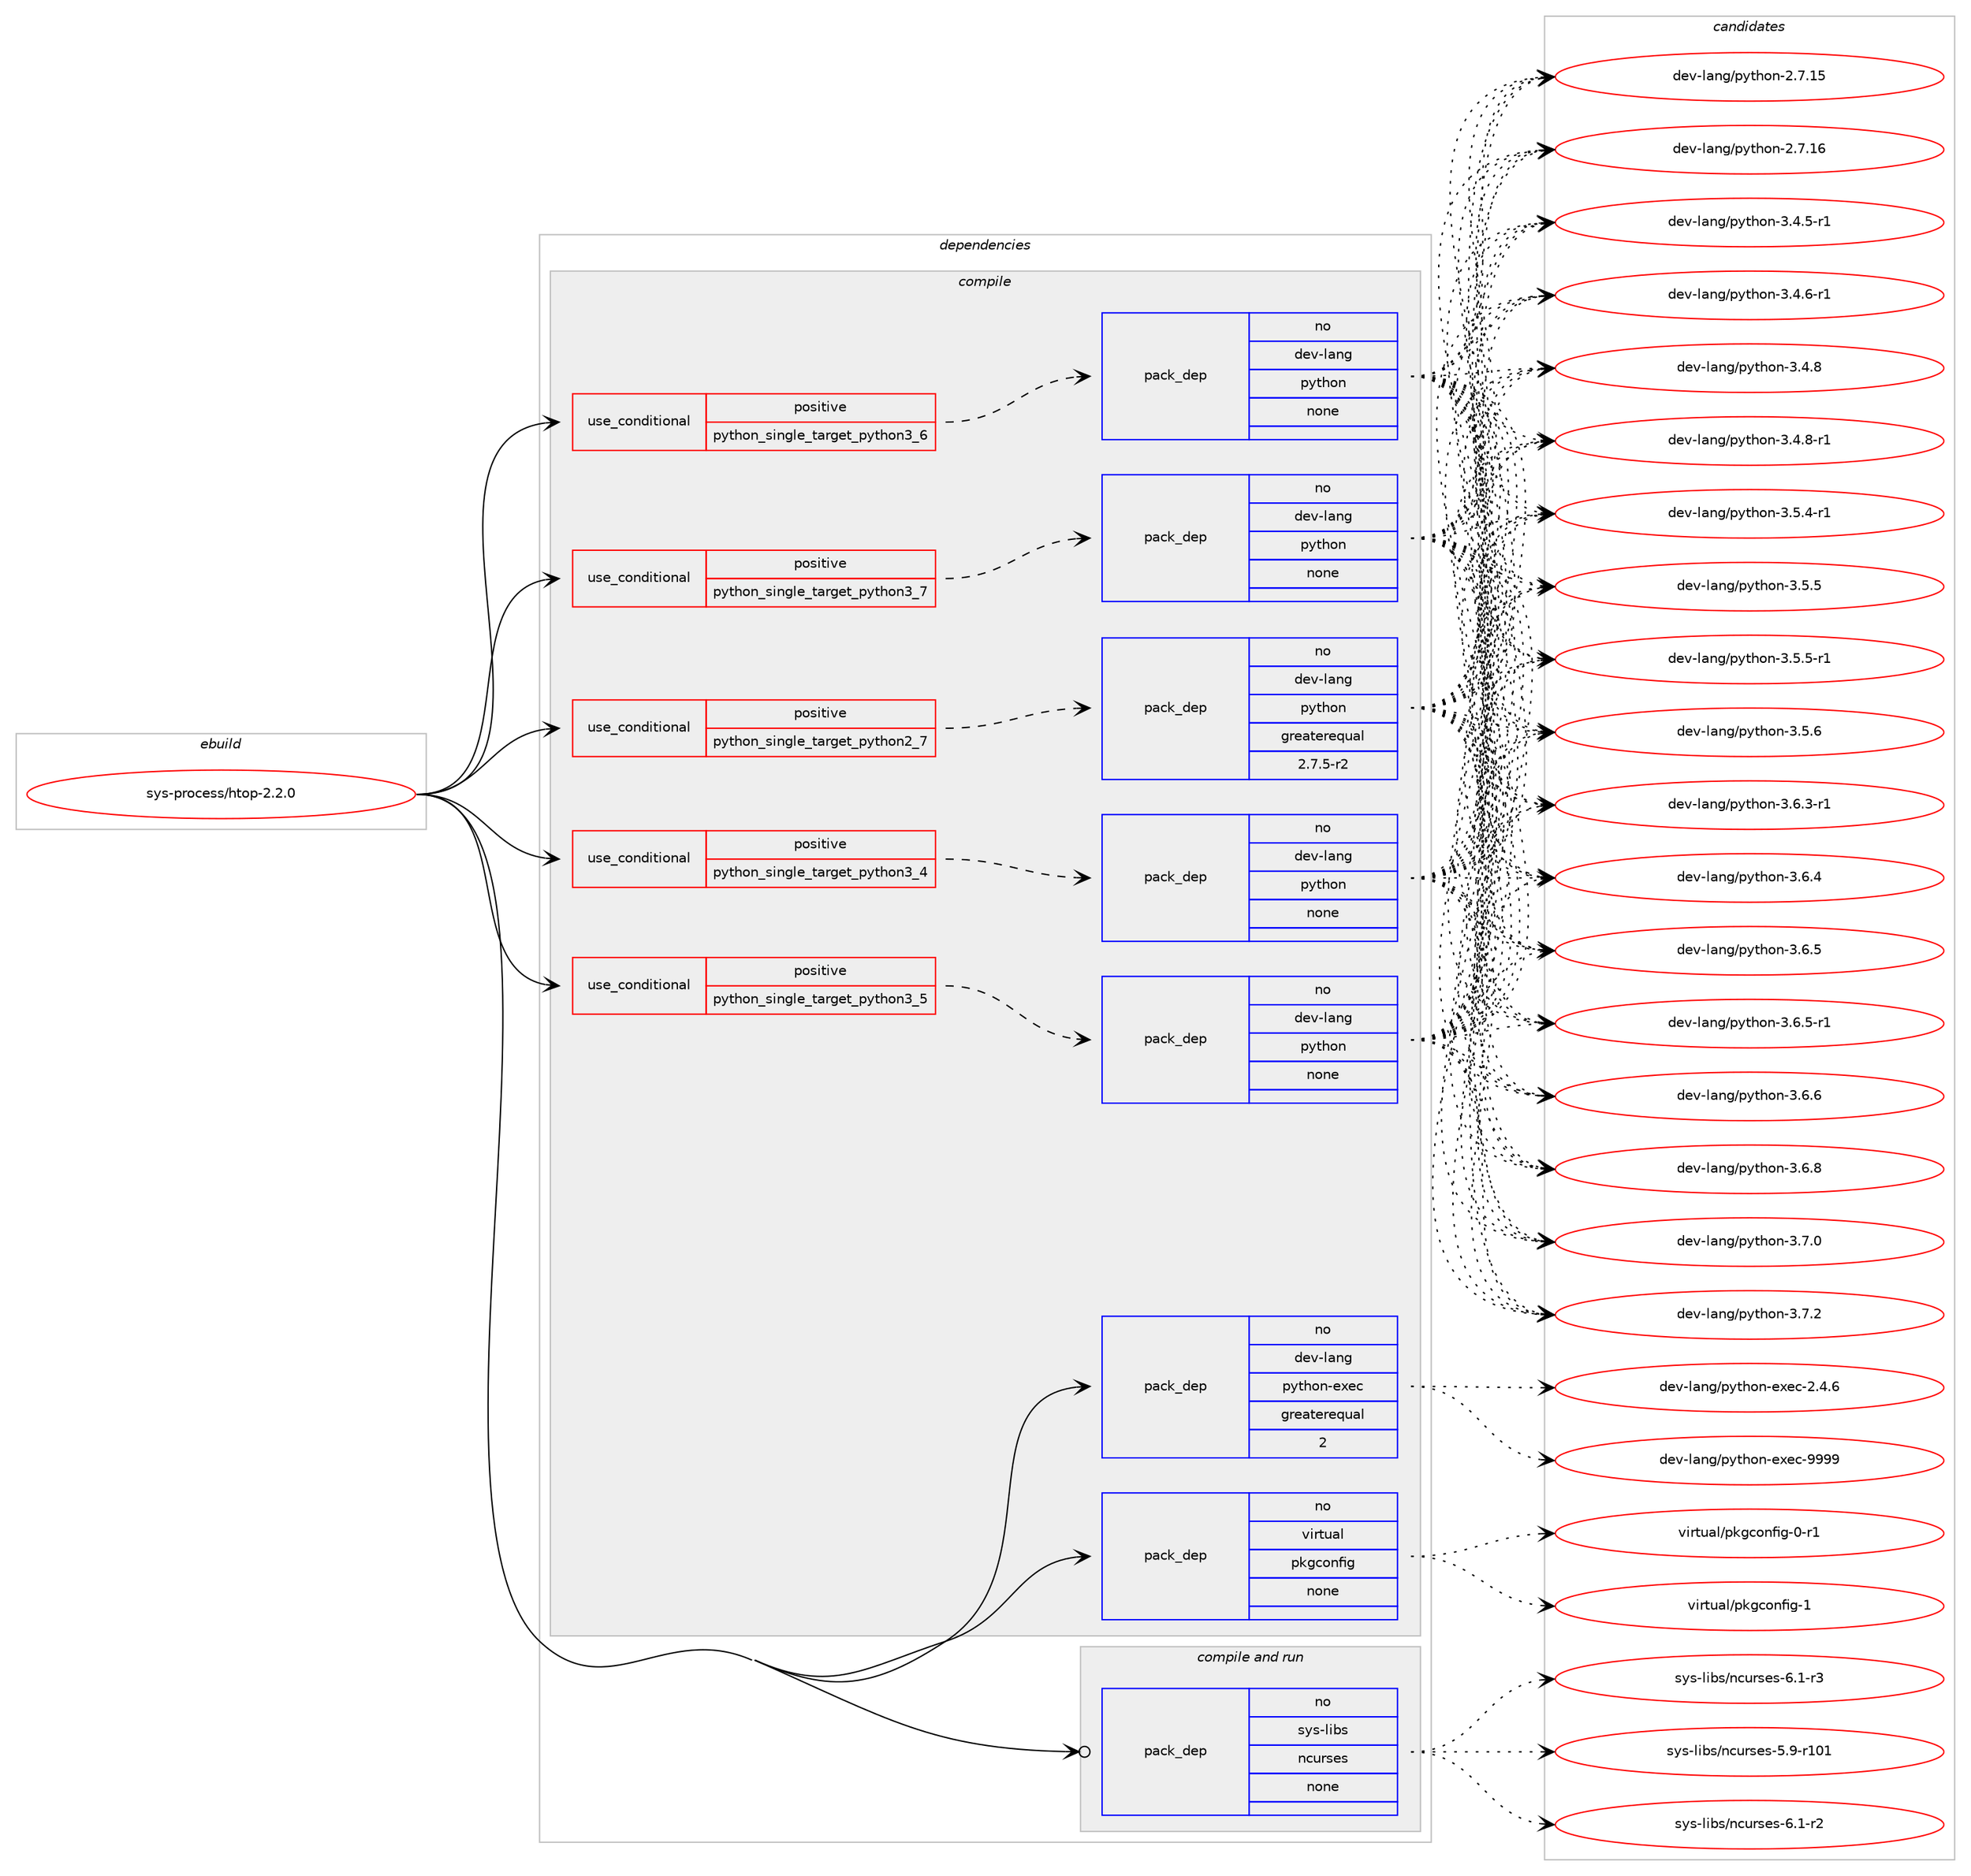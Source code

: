 digraph prolog {

# *************
# Graph options
# *************

newrank=true;
concentrate=true;
compound=true;
graph [rankdir=LR,fontname=Helvetica,fontsize=10,ranksep=1.5];#, ranksep=2.5, nodesep=0.2];
edge  [arrowhead=vee];
node  [fontname=Helvetica,fontsize=10];

# **********
# The ebuild
# **********

subgraph cluster_leftcol {
color=gray;
rank=same;
label=<<i>ebuild</i>>;
id [label="sys-process/htop-2.2.0", color=red, width=4, href="../sys-process/htop-2.2.0.svg"];
}

# ****************
# The dependencies
# ****************

subgraph cluster_midcol {
color=gray;
label=<<i>dependencies</i>>;
subgraph cluster_compile {
fillcolor="#eeeeee";
style=filled;
label=<<i>compile</i>>;
subgraph cond290 {
dependency3127 [label=<<TABLE BORDER="0" CELLBORDER="1" CELLSPACING="0" CELLPADDING="4"><TR><TD ROWSPAN="3" CELLPADDING="10">use_conditional</TD></TR><TR><TD>positive</TD></TR><TR><TD>python_single_target_python2_7</TD></TR></TABLE>>, shape=none, color=red];
subgraph pack2779 {
dependency3128 [label=<<TABLE BORDER="0" CELLBORDER="1" CELLSPACING="0" CELLPADDING="4" WIDTH="220"><TR><TD ROWSPAN="6" CELLPADDING="30">pack_dep</TD></TR><TR><TD WIDTH="110">no</TD></TR><TR><TD>dev-lang</TD></TR><TR><TD>python</TD></TR><TR><TD>greaterequal</TD></TR><TR><TD>2.7.5-r2</TD></TR></TABLE>>, shape=none, color=blue];
}
dependency3127:e -> dependency3128:w [weight=20,style="dashed",arrowhead="vee"];
}
id:e -> dependency3127:w [weight=20,style="solid",arrowhead="vee"];
subgraph cond291 {
dependency3129 [label=<<TABLE BORDER="0" CELLBORDER="1" CELLSPACING="0" CELLPADDING="4"><TR><TD ROWSPAN="3" CELLPADDING="10">use_conditional</TD></TR><TR><TD>positive</TD></TR><TR><TD>python_single_target_python3_4</TD></TR></TABLE>>, shape=none, color=red];
subgraph pack2780 {
dependency3130 [label=<<TABLE BORDER="0" CELLBORDER="1" CELLSPACING="0" CELLPADDING="4" WIDTH="220"><TR><TD ROWSPAN="6" CELLPADDING="30">pack_dep</TD></TR><TR><TD WIDTH="110">no</TD></TR><TR><TD>dev-lang</TD></TR><TR><TD>python</TD></TR><TR><TD>none</TD></TR><TR><TD></TD></TR></TABLE>>, shape=none, color=blue];
}
dependency3129:e -> dependency3130:w [weight=20,style="dashed",arrowhead="vee"];
}
id:e -> dependency3129:w [weight=20,style="solid",arrowhead="vee"];
subgraph cond292 {
dependency3131 [label=<<TABLE BORDER="0" CELLBORDER="1" CELLSPACING="0" CELLPADDING="4"><TR><TD ROWSPAN="3" CELLPADDING="10">use_conditional</TD></TR><TR><TD>positive</TD></TR><TR><TD>python_single_target_python3_5</TD></TR></TABLE>>, shape=none, color=red];
subgraph pack2781 {
dependency3132 [label=<<TABLE BORDER="0" CELLBORDER="1" CELLSPACING="0" CELLPADDING="4" WIDTH="220"><TR><TD ROWSPAN="6" CELLPADDING="30">pack_dep</TD></TR><TR><TD WIDTH="110">no</TD></TR><TR><TD>dev-lang</TD></TR><TR><TD>python</TD></TR><TR><TD>none</TD></TR><TR><TD></TD></TR></TABLE>>, shape=none, color=blue];
}
dependency3131:e -> dependency3132:w [weight=20,style="dashed",arrowhead="vee"];
}
id:e -> dependency3131:w [weight=20,style="solid",arrowhead="vee"];
subgraph cond293 {
dependency3133 [label=<<TABLE BORDER="0" CELLBORDER="1" CELLSPACING="0" CELLPADDING="4"><TR><TD ROWSPAN="3" CELLPADDING="10">use_conditional</TD></TR><TR><TD>positive</TD></TR><TR><TD>python_single_target_python3_6</TD></TR></TABLE>>, shape=none, color=red];
subgraph pack2782 {
dependency3134 [label=<<TABLE BORDER="0" CELLBORDER="1" CELLSPACING="0" CELLPADDING="4" WIDTH="220"><TR><TD ROWSPAN="6" CELLPADDING="30">pack_dep</TD></TR><TR><TD WIDTH="110">no</TD></TR><TR><TD>dev-lang</TD></TR><TR><TD>python</TD></TR><TR><TD>none</TD></TR><TR><TD></TD></TR></TABLE>>, shape=none, color=blue];
}
dependency3133:e -> dependency3134:w [weight=20,style="dashed",arrowhead="vee"];
}
id:e -> dependency3133:w [weight=20,style="solid",arrowhead="vee"];
subgraph cond294 {
dependency3135 [label=<<TABLE BORDER="0" CELLBORDER="1" CELLSPACING="0" CELLPADDING="4"><TR><TD ROWSPAN="3" CELLPADDING="10">use_conditional</TD></TR><TR><TD>positive</TD></TR><TR><TD>python_single_target_python3_7</TD></TR></TABLE>>, shape=none, color=red];
subgraph pack2783 {
dependency3136 [label=<<TABLE BORDER="0" CELLBORDER="1" CELLSPACING="0" CELLPADDING="4" WIDTH="220"><TR><TD ROWSPAN="6" CELLPADDING="30">pack_dep</TD></TR><TR><TD WIDTH="110">no</TD></TR><TR><TD>dev-lang</TD></TR><TR><TD>python</TD></TR><TR><TD>none</TD></TR><TR><TD></TD></TR></TABLE>>, shape=none, color=blue];
}
dependency3135:e -> dependency3136:w [weight=20,style="dashed",arrowhead="vee"];
}
id:e -> dependency3135:w [weight=20,style="solid",arrowhead="vee"];
subgraph pack2784 {
dependency3137 [label=<<TABLE BORDER="0" CELLBORDER="1" CELLSPACING="0" CELLPADDING="4" WIDTH="220"><TR><TD ROWSPAN="6" CELLPADDING="30">pack_dep</TD></TR><TR><TD WIDTH="110">no</TD></TR><TR><TD>dev-lang</TD></TR><TR><TD>python-exec</TD></TR><TR><TD>greaterequal</TD></TR><TR><TD>2</TD></TR></TABLE>>, shape=none, color=blue];
}
id:e -> dependency3137:w [weight=20,style="solid",arrowhead="vee"];
subgraph pack2785 {
dependency3138 [label=<<TABLE BORDER="0" CELLBORDER="1" CELLSPACING="0" CELLPADDING="4" WIDTH="220"><TR><TD ROWSPAN="6" CELLPADDING="30">pack_dep</TD></TR><TR><TD WIDTH="110">no</TD></TR><TR><TD>virtual</TD></TR><TR><TD>pkgconfig</TD></TR><TR><TD>none</TD></TR><TR><TD></TD></TR></TABLE>>, shape=none, color=blue];
}
id:e -> dependency3138:w [weight=20,style="solid",arrowhead="vee"];
}
subgraph cluster_compileandrun {
fillcolor="#eeeeee";
style=filled;
label=<<i>compile and run</i>>;
subgraph pack2786 {
dependency3139 [label=<<TABLE BORDER="0" CELLBORDER="1" CELLSPACING="0" CELLPADDING="4" WIDTH="220"><TR><TD ROWSPAN="6" CELLPADDING="30">pack_dep</TD></TR><TR><TD WIDTH="110">no</TD></TR><TR><TD>sys-libs</TD></TR><TR><TD>ncurses</TD></TR><TR><TD>none</TD></TR><TR><TD></TD></TR></TABLE>>, shape=none, color=blue];
}
id:e -> dependency3139:w [weight=20,style="solid",arrowhead="odotvee"];
}
subgraph cluster_run {
fillcolor="#eeeeee";
style=filled;
label=<<i>run</i>>;
}
}

# **************
# The candidates
# **************

subgraph cluster_choices {
rank=same;
color=gray;
label=<<i>candidates</i>>;

subgraph choice2779 {
color=black;
nodesep=1;
choice10010111845108971101034711212111610411111045504655464953 [label="dev-lang/python-2.7.15", color=red, width=4,href="../dev-lang/python-2.7.15.svg"];
choice10010111845108971101034711212111610411111045504655464954 [label="dev-lang/python-2.7.16", color=red, width=4,href="../dev-lang/python-2.7.16.svg"];
choice1001011184510897110103471121211161041111104551465246534511449 [label="dev-lang/python-3.4.5-r1", color=red, width=4,href="../dev-lang/python-3.4.5-r1.svg"];
choice1001011184510897110103471121211161041111104551465246544511449 [label="dev-lang/python-3.4.6-r1", color=red, width=4,href="../dev-lang/python-3.4.6-r1.svg"];
choice100101118451089711010347112121116104111110455146524656 [label="dev-lang/python-3.4.8", color=red, width=4,href="../dev-lang/python-3.4.8.svg"];
choice1001011184510897110103471121211161041111104551465246564511449 [label="dev-lang/python-3.4.8-r1", color=red, width=4,href="../dev-lang/python-3.4.8-r1.svg"];
choice1001011184510897110103471121211161041111104551465346524511449 [label="dev-lang/python-3.5.4-r1", color=red, width=4,href="../dev-lang/python-3.5.4-r1.svg"];
choice100101118451089711010347112121116104111110455146534653 [label="dev-lang/python-3.5.5", color=red, width=4,href="../dev-lang/python-3.5.5.svg"];
choice1001011184510897110103471121211161041111104551465346534511449 [label="dev-lang/python-3.5.5-r1", color=red, width=4,href="../dev-lang/python-3.5.5-r1.svg"];
choice100101118451089711010347112121116104111110455146534654 [label="dev-lang/python-3.5.6", color=red, width=4,href="../dev-lang/python-3.5.6.svg"];
choice1001011184510897110103471121211161041111104551465446514511449 [label="dev-lang/python-3.6.3-r1", color=red, width=4,href="../dev-lang/python-3.6.3-r1.svg"];
choice100101118451089711010347112121116104111110455146544652 [label="dev-lang/python-3.6.4", color=red, width=4,href="../dev-lang/python-3.6.4.svg"];
choice100101118451089711010347112121116104111110455146544653 [label="dev-lang/python-3.6.5", color=red, width=4,href="../dev-lang/python-3.6.5.svg"];
choice1001011184510897110103471121211161041111104551465446534511449 [label="dev-lang/python-3.6.5-r1", color=red, width=4,href="../dev-lang/python-3.6.5-r1.svg"];
choice100101118451089711010347112121116104111110455146544654 [label="dev-lang/python-3.6.6", color=red, width=4,href="../dev-lang/python-3.6.6.svg"];
choice100101118451089711010347112121116104111110455146544656 [label="dev-lang/python-3.6.8", color=red, width=4,href="../dev-lang/python-3.6.8.svg"];
choice100101118451089711010347112121116104111110455146554648 [label="dev-lang/python-3.7.0", color=red, width=4,href="../dev-lang/python-3.7.0.svg"];
choice100101118451089711010347112121116104111110455146554650 [label="dev-lang/python-3.7.2", color=red, width=4,href="../dev-lang/python-3.7.2.svg"];
dependency3128:e -> choice10010111845108971101034711212111610411111045504655464953:w [style=dotted,weight="100"];
dependency3128:e -> choice10010111845108971101034711212111610411111045504655464954:w [style=dotted,weight="100"];
dependency3128:e -> choice1001011184510897110103471121211161041111104551465246534511449:w [style=dotted,weight="100"];
dependency3128:e -> choice1001011184510897110103471121211161041111104551465246544511449:w [style=dotted,weight="100"];
dependency3128:e -> choice100101118451089711010347112121116104111110455146524656:w [style=dotted,weight="100"];
dependency3128:e -> choice1001011184510897110103471121211161041111104551465246564511449:w [style=dotted,weight="100"];
dependency3128:e -> choice1001011184510897110103471121211161041111104551465346524511449:w [style=dotted,weight="100"];
dependency3128:e -> choice100101118451089711010347112121116104111110455146534653:w [style=dotted,weight="100"];
dependency3128:e -> choice1001011184510897110103471121211161041111104551465346534511449:w [style=dotted,weight="100"];
dependency3128:e -> choice100101118451089711010347112121116104111110455146534654:w [style=dotted,weight="100"];
dependency3128:e -> choice1001011184510897110103471121211161041111104551465446514511449:w [style=dotted,weight="100"];
dependency3128:e -> choice100101118451089711010347112121116104111110455146544652:w [style=dotted,weight="100"];
dependency3128:e -> choice100101118451089711010347112121116104111110455146544653:w [style=dotted,weight="100"];
dependency3128:e -> choice1001011184510897110103471121211161041111104551465446534511449:w [style=dotted,weight="100"];
dependency3128:e -> choice100101118451089711010347112121116104111110455146544654:w [style=dotted,weight="100"];
dependency3128:e -> choice100101118451089711010347112121116104111110455146544656:w [style=dotted,weight="100"];
dependency3128:e -> choice100101118451089711010347112121116104111110455146554648:w [style=dotted,weight="100"];
dependency3128:e -> choice100101118451089711010347112121116104111110455146554650:w [style=dotted,weight="100"];
}
subgraph choice2780 {
color=black;
nodesep=1;
choice10010111845108971101034711212111610411111045504655464953 [label="dev-lang/python-2.7.15", color=red, width=4,href="../dev-lang/python-2.7.15.svg"];
choice10010111845108971101034711212111610411111045504655464954 [label="dev-lang/python-2.7.16", color=red, width=4,href="../dev-lang/python-2.7.16.svg"];
choice1001011184510897110103471121211161041111104551465246534511449 [label="dev-lang/python-3.4.5-r1", color=red, width=4,href="../dev-lang/python-3.4.5-r1.svg"];
choice1001011184510897110103471121211161041111104551465246544511449 [label="dev-lang/python-3.4.6-r1", color=red, width=4,href="../dev-lang/python-3.4.6-r1.svg"];
choice100101118451089711010347112121116104111110455146524656 [label="dev-lang/python-3.4.8", color=red, width=4,href="../dev-lang/python-3.4.8.svg"];
choice1001011184510897110103471121211161041111104551465246564511449 [label="dev-lang/python-3.4.8-r1", color=red, width=4,href="../dev-lang/python-3.4.8-r1.svg"];
choice1001011184510897110103471121211161041111104551465346524511449 [label="dev-lang/python-3.5.4-r1", color=red, width=4,href="../dev-lang/python-3.5.4-r1.svg"];
choice100101118451089711010347112121116104111110455146534653 [label="dev-lang/python-3.5.5", color=red, width=4,href="../dev-lang/python-3.5.5.svg"];
choice1001011184510897110103471121211161041111104551465346534511449 [label="dev-lang/python-3.5.5-r1", color=red, width=4,href="../dev-lang/python-3.5.5-r1.svg"];
choice100101118451089711010347112121116104111110455146534654 [label="dev-lang/python-3.5.6", color=red, width=4,href="../dev-lang/python-3.5.6.svg"];
choice1001011184510897110103471121211161041111104551465446514511449 [label="dev-lang/python-3.6.3-r1", color=red, width=4,href="../dev-lang/python-3.6.3-r1.svg"];
choice100101118451089711010347112121116104111110455146544652 [label="dev-lang/python-3.6.4", color=red, width=4,href="../dev-lang/python-3.6.4.svg"];
choice100101118451089711010347112121116104111110455146544653 [label="dev-lang/python-3.6.5", color=red, width=4,href="../dev-lang/python-3.6.5.svg"];
choice1001011184510897110103471121211161041111104551465446534511449 [label="dev-lang/python-3.6.5-r1", color=red, width=4,href="../dev-lang/python-3.6.5-r1.svg"];
choice100101118451089711010347112121116104111110455146544654 [label="dev-lang/python-3.6.6", color=red, width=4,href="../dev-lang/python-3.6.6.svg"];
choice100101118451089711010347112121116104111110455146544656 [label="dev-lang/python-3.6.8", color=red, width=4,href="../dev-lang/python-3.6.8.svg"];
choice100101118451089711010347112121116104111110455146554648 [label="dev-lang/python-3.7.0", color=red, width=4,href="../dev-lang/python-3.7.0.svg"];
choice100101118451089711010347112121116104111110455146554650 [label="dev-lang/python-3.7.2", color=red, width=4,href="../dev-lang/python-3.7.2.svg"];
dependency3130:e -> choice10010111845108971101034711212111610411111045504655464953:w [style=dotted,weight="100"];
dependency3130:e -> choice10010111845108971101034711212111610411111045504655464954:w [style=dotted,weight="100"];
dependency3130:e -> choice1001011184510897110103471121211161041111104551465246534511449:w [style=dotted,weight="100"];
dependency3130:e -> choice1001011184510897110103471121211161041111104551465246544511449:w [style=dotted,weight="100"];
dependency3130:e -> choice100101118451089711010347112121116104111110455146524656:w [style=dotted,weight="100"];
dependency3130:e -> choice1001011184510897110103471121211161041111104551465246564511449:w [style=dotted,weight="100"];
dependency3130:e -> choice1001011184510897110103471121211161041111104551465346524511449:w [style=dotted,weight="100"];
dependency3130:e -> choice100101118451089711010347112121116104111110455146534653:w [style=dotted,weight="100"];
dependency3130:e -> choice1001011184510897110103471121211161041111104551465346534511449:w [style=dotted,weight="100"];
dependency3130:e -> choice100101118451089711010347112121116104111110455146534654:w [style=dotted,weight="100"];
dependency3130:e -> choice1001011184510897110103471121211161041111104551465446514511449:w [style=dotted,weight="100"];
dependency3130:e -> choice100101118451089711010347112121116104111110455146544652:w [style=dotted,weight="100"];
dependency3130:e -> choice100101118451089711010347112121116104111110455146544653:w [style=dotted,weight="100"];
dependency3130:e -> choice1001011184510897110103471121211161041111104551465446534511449:w [style=dotted,weight="100"];
dependency3130:e -> choice100101118451089711010347112121116104111110455146544654:w [style=dotted,weight="100"];
dependency3130:e -> choice100101118451089711010347112121116104111110455146544656:w [style=dotted,weight="100"];
dependency3130:e -> choice100101118451089711010347112121116104111110455146554648:w [style=dotted,weight="100"];
dependency3130:e -> choice100101118451089711010347112121116104111110455146554650:w [style=dotted,weight="100"];
}
subgraph choice2781 {
color=black;
nodesep=1;
choice10010111845108971101034711212111610411111045504655464953 [label="dev-lang/python-2.7.15", color=red, width=4,href="../dev-lang/python-2.7.15.svg"];
choice10010111845108971101034711212111610411111045504655464954 [label="dev-lang/python-2.7.16", color=red, width=4,href="../dev-lang/python-2.7.16.svg"];
choice1001011184510897110103471121211161041111104551465246534511449 [label="dev-lang/python-3.4.5-r1", color=red, width=4,href="../dev-lang/python-3.4.5-r1.svg"];
choice1001011184510897110103471121211161041111104551465246544511449 [label="dev-lang/python-3.4.6-r1", color=red, width=4,href="../dev-lang/python-3.4.6-r1.svg"];
choice100101118451089711010347112121116104111110455146524656 [label="dev-lang/python-3.4.8", color=red, width=4,href="../dev-lang/python-3.4.8.svg"];
choice1001011184510897110103471121211161041111104551465246564511449 [label="dev-lang/python-3.4.8-r1", color=red, width=4,href="../dev-lang/python-3.4.8-r1.svg"];
choice1001011184510897110103471121211161041111104551465346524511449 [label="dev-lang/python-3.5.4-r1", color=red, width=4,href="../dev-lang/python-3.5.4-r1.svg"];
choice100101118451089711010347112121116104111110455146534653 [label="dev-lang/python-3.5.5", color=red, width=4,href="../dev-lang/python-3.5.5.svg"];
choice1001011184510897110103471121211161041111104551465346534511449 [label="dev-lang/python-3.5.5-r1", color=red, width=4,href="../dev-lang/python-3.5.5-r1.svg"];
choice100101118451089711010347112121116104111110455146534654 [label="dev-lang/python-3.5.6", color=red, width=4,href="../dev-lang/python-3.5.6.svg"];
choice1001011184510897110103471121211161041111104551465446514511449 [label="dev-lang/python-3.6.3-r1", color=red, width=4,href="../dev-lang/python-3.6.3-r1.svg"];
choice100101118451089711010347112121116104111110455146544652 [label="dev-lang/python-3.6.4", color=red, width=4,href="../dev-lang/python-3.6.4.svg"];
choice100101118451089711010347112121116104111110455146544653 [label="dev-lang/python-3.6.5", color=red, width=4,href="../dev-lang/python-3.6.5.svg"];
choice1001011184510897110103471121211161041111104551465446534511449 [label="dev-lang/python-3.6.5-r1", color=red, width=4,href="../dev-lang/python-3.6.5-r1.svg"];
choice100101118451089711010347112121116104111110455146544654 [label="dev-lang/python-3.6.6", color=red, width=4,href="../dev-lang/python-3.6.6.svg"];
choice100101118451089711010347112121116104111110455146544656 [label="dev-lang/python-3.6.8", color=red, width=4,href="../dev-lang/python-3.6.8.svg"];
choice100101118451089711010347112121116104111110455146554648 [label="dev-lang/python-3.7.0", color=red, width=4,href="../dev-lang/python-3.7.0.svg"];
choice100101118451089711010347112121116104111110455146554650 [label="dev-lang/python-3.7.2", color=red, width=4,href="../dev-lang/python-3.7.2.svg"];
dependency3132:e -> choice10010111845108971101034711212111610411111045504655464953:w [style=dotted,weight="100"];
dependency3132:e -> choice10010111845108971101034711212111610411111045504655464954:w [style=dotted,weight="100"];
dependency3132:e -> choice1001011184510897110103471121211161041111104551465246534511449:w [style=dotted,weight="100"];
dependency3132:e -> choice1001011184510897110103471121211161041111104551465246544511449:w [style=dotted,weight="100"];
dependency3132:e -> choice100101118451089711010347112121116104111110455146524656:w [style=dotted,weight="100"];
dependency3132:e -> choice1001011184510897110103471121211161041111104551465246564511449:w [style=dotted,weight="100"];
dependency3132:e -> choice1001011184510897110103471121211161041111104551465346524511449:w [style=dotted,weight="100"];
dependency3132:e -> choice100101118451089711010347112121116104111110455146534653:w [style=dotted,weight="100"];
dependency3132:e -> choice1001011184510897110103471121211161041111104551465346534511449:w [style=dotted,weight="100"];
dependency3132:e -> choice100101118451089711010347112121116104111110455146534654:w [style=dotted,weight="100"];
dependency3132:e -> choice1001011184510897110103471121211161041111104551465446514511449:w [style=dotted,weight="100"];
dependency3132:e -> choice100101118451089711010347112121116104111110455146544652:w [style=dotted,weight="100"];
dependency3132:e -> choice100101118451089711010347112121116104111110455146544653:w [style=dotted,weight="100"];
dependency3132:e -> choice1001011184510897110103471121211161041111104551465446534511449:w [style=dotted,weight="100"];
dependency3132:e -> choice100101118451089711010347112121116104111110455146544654:w [style=dotted,weight="100"];
dependency3132:e -> choice100101118451089711010347112121116104111110455146544656:w [style=dotted,weight="100"];
dependency3132:e -> choice100101118451089711010347112121116104111110455146554648:w [style=dotted,weight="100"];
dependency3132:e -> choice100101118451089711010347112121116104111110455146554650:w [style=dotted,weight="100"];
}
subgraph choice2782 {
color=black;
nodesep=1;
choice10010111845108971101034711212111610411111045504655464953 [label="dev-lang/python-2.7.15", color=red, width=4,href="../dev-lang/python-2.7.15.svg"];
choice10010111845108971101034711212111610411111045504655464954 [label="dev-lang/python-2.7.16", color=red, width=4,href="../dev-lang/python-2.7.16.svg"];
choice1001011184510897110103471121211161041111104551465246534511449 [label="dev-lang/python-3.4.5-r1", color=red, width=4,href="../dev-lang/python-3.4.5-r1.svg"];
choice1001011184510897110103471121211161041111104551465246544511449 [label="dev-lang/python-3.4.6-r1", color=red, width=4,href="../dev-lang/python-3.4.6-r1.svg"];
choice100101118451089711010347112121116104111110455146524656 [label="dev-lang/python-3.4.8", color=red, width=4,href="../dev-lang/python-3.4.8.svg"];
choice1001011184510897110103471121211161041111104551465246564511449 [label="dev-lang/python-3.4.8-r1", color=red, width=4,href="../dev-lang/python-3.4.8-r1.svg"];
choice1001011184510897110103471121211161041111104551465346524511449 [label="dev-lang/python-3.5.4-r1", color=red, width=4,href="../dev-lang/python-3.5.4-r1.svg"];
choice100101118451089711010347112121116104111110455146534653 [label="dev-lang/python-3.5.5", color=red, width=4,href="../dev-lang/python-3.5.5.svg"];
choice1001011184510897110103471121211161041111104551465346534511449 [label="dev-lang/python-3.5.5-r1", color=red, width=4,href="../dev-lang/python-3.5.5-r1.svg"];
choice100101118451089711010347112121116104111110455146534654 [label="dev-lang/python-3.5.6", color=red, width=4,href="../dev-lang/python-3.5.6.svg"];
choice1001011184510897110103471121211161041111104551465446514511449 [label="dev-lang/python-3.6.3-r1", color=red, width=4,href="../dev-lang/python-3.6.3-r1.svg"];
choice100101118451089711010347112121116104111110455146544652 [label="dev-lang/python-3.6.4", color=red, width=4,href="../dev-lang/python-3.6.4.svg"];
choice100101118451089711010347112121116104111110455146544653 [label="dev-lang/python-3.6.5", color=red, width=4,href="../dev-lang/python-3.6.5.svg"];
choice1001011184510897110103471121211161041111104551465446534511449 [label="dev-lang/python-3.6.5-r1", color=red, width=4,href="../dev-lang/python-3.6.5-r1.svg"];
choice100101118451089711010347112121116104111110455146544654 [label="dev-lang/python-3.6.6", color=red, width=4,href="../dev-lang/python-3.6.6.svg"];
choice100101118451089711010347112121116104111110455146544656 [label="dev-lang/python-3.6.8", color=red, width=4,href="../dev-lang/python-3.6.8.svg"];
choice100101118451089711010347112121116104111110455146554648 [label="dev-lang/python-3.7.0", color=red, width=4,href="../dev-lang/python-3.7.0.svg"];
choice100101118451089711010347112121116104111110455146554650 [label="dev-lang/python-3.7.2", color=red, width=4,href="../dev-lang/python-3.7.2.svg"];
dependency3134:e -> choice10010111845108971101034711212111610411111045504655464953:w [style=dotted,weight="100"];
dependency3134:e -> choice10010111845108971101034711212111610411111045504655464954:w [style=dotted,weight="100"];
dependency3134:e -> choice1001011184510897110103471121211161041111104551465246534511449:w [style=dotted,weight="100"];
dependency3134:e -> choice1001011184510897110103471121211161041111104551465246544511449:w [style=dotted,weight="100"];
dependency3134:e -> choice100101118451089711010347112121116104111110455146524656:w [style=dotted,weight="100"];
dependency3134:e -> choice1001011184510897110103471121211161041111104551465246564511449:w [style=dotted,weight="100"];
dependency3134:e -> choice1001011184510897110103471121211161041111104551465346524511449:w [style=dotted,weight="100"];
dependency3134:e -> choice100101118451089711010347112121116104111110455146534653:w [style=dotted,weight="100"];
dependency3134:e -> choice1001011184510897110103471121211161041111104551465346534511449:w [style=dotted,weight="100"];
dependency3134:e -> choice100101118451089711010347112121116104111110455146534654:w [style=dotted,weight="100"];
dependency3134:e -> choice1001011184510897110103471121211161041111104551465446514511449:w [style=dotted,weight="100"];
dependency3134:e -> choice100101118451089711010347112121116104111110455146544652:w [style=dotted,weight="100"];
dependency3134:e -> choice100101118451089711010347112121116104111110455146544653:w [style=dotted,weight="100"];
dependency3134:e -> choice1001011184510897110103471121211161041111104551465446534511449:w [style=dotted,weight="100"];
dependency3134:e -> choice100101118451089711010347112121116104111110455146544654:w [style=dotted,weight="100"];
dependency3134:e -> choice100101118451089711010347112121116104111110455146544656:w [style=dotted,weight="100"];
dependency3134:e -> choice100101118451089711010347112121116104111110455146554648:w [style=dotted,weight="100"];
dependency3134:e -> choice100101118451089711010347112121116104111110455146554650:w [style=dotted,weight="100"];
}
subgraph choice2783 {
color=black;
nodesep=1;
choice10010111845108971101034711212111610411111045504655464953 [label="dev-lang/python-2.7.15", color=red, width=4,href="../dev-lang/python-2.7.15.svg"];
choice10010111845108971101034711212111610411111045504655464954 [label="dev-lang/python-2.7.16", color=red, width=4,href="../dev-lang/python-2.7.16.svg"];
choice1001011184510897110103471121211161041111104551465246534511449 [label="dev-lang/python-3.4.5-r1", color=red, width=4,href="../dev-lang/python-3.4.5-r1.svg"];
choice1001011184510897110103471121211161041111104551465246544511449 [label="dev-lang/python-3.4.6-r1", color=red, width=4,href="../dev-lang/python-3.4.6-r1.svg"];
choice100101118451089711010347112121116104111110455146524656 [label="dev-lang/python-3.4.8", color=red, width=4,href="../dev-lang/python-3.4.8.svg"];
choice1001011184510897110103471121211161041111104551465246564511449 [label="dev-lang/python-3.4.8-r1", color=red, width=4,href="../dev-lang/python-3.4.8-r1.svg"];
choice1001011184510897110103471121211161041111104551465346524511449 [label="dev-lang/python-3.5.4-r1", color=red, width=4,href="../dev-lang/python-3.5.4-r1.svg"];
choice100101118451089711010347112121116104111110455146534653 [label="dev-lang/python-3.5.5", color=red, width=4,href="../dev-lang/python-3.5.5.svg"];
choice1001011184510897110103471121211161041111104551465346534511449 [label="dev-lang/python-3.5.5-r1", color=red, width=4,href="../dev-lang/python-3.5.5-r1.svg"];
choice100101118451089711010347112121116104111110455146534654 [label="dev-lang/python-3.5.6", color=red, width=4,href="../dev-lang/python-3.5.6.svg"];
choice1001011184510897110103471121211161041111104551465446514511449 [label="dev-lang/python-3.6.3-r1", color=red, width=4,href="../dev-lang/python-3.6.3-r1.svg"];
choice100101118451089711010347112121116104111110455146544652 [label="dev-lang/python-3.6.4", color=red, width=4,href="../dev-lang/python-3.6.4.svg"];
choice100101118451089711010347112121116104111110455146544653 [label="dev-lang/python-3.6.5", color=red, width=4,href="../dev-lang/python-3.6.5.svg"];
choice1001011184510897110103471121211161041111104551465446534511449 [label="dev-lang/python-3.6.5-r1", color=red, width=4,href="../dev-lang/python-3.6.5-r1.svg"];
choice100101118451089711010347112121116104111110455146544654 [label="dev-lang/python-3.6.6", color=red, width=4,href="../dev-lang/python-3.6.6.svg"];
choice100101118451089711010347112121116104111110455146544656 [label="dev-lang/python-3.6.8", color=red, width=4,href="../dev-lang/python-3.6.8.svg"];
choice100101118451089711010347112121116104111110455146554648 [label="dev-lang/python-3.7.0", color=red, width=4,href="../dev-lang/python-3.7.0.svg"];
choice100101118451089711010347112121116104111110455146554650 [label="dev-lang/python-3.7.2", color=red, width=4,href="../dev-lang/python-3.7.2.svg"];
dependency3136:e -> choice10010111845108971101034711212111610411111045504655464953:w [style=dotted,weight="100"];
dependency3136:e -> choice10010111845108971101034711212111610411111045504655464954:w [style=dotted,weight="100"];
dependency3136:e -> choice1001011184510897110103471121211161041111104551465246534511449:w [style=dotted,weight="100"];
dependency3136:e -> choice1001011184510897110103471121211161041111104551465246544511449:w [style=dotted,weight="100"];
dependency3136:e -> choice100101118451089711010347112121116104111110455146524656:w [style=dotted,weight="100"];
dependency3136:e -> choice1001011184510897110103471121211161041111104551465246564511449:w [style=dotted,weight="100"];
dependency3136:e -> choice1001011184510897110103471121211161041111104551465346524511449:w [style=dotted,weight="100"];
dependency3136:e -> choice100101118451089711010347112121116104111110455146534653:w [style=dotted,weight="100"];
dependency3136:e -> choice1001011184510897110103471121211161041111104551465346534511449:w [style=dotted,weight="100"];
dependency3136:e -> choice100101118451089711010347112121116104111110455146534654:w [style=dotted,weight="100"];
dependency3136:e -> choice1001011184510897110103471121211161041111104551465446514511449:w [style=dotted,weight="100"];
dependency3136:e -> choice100101118451089711010347112121116104111110455146544652:w [style=dotted,weight="100"];
dependency3136:e -> choice100101118451089711010347112121116104111110455146544653:w [style=dotted,weight="100"];
dependency3136:e -> choice1001011184510897110103471121211161041111104551465446534511449:w [style=dotted,weight="100"];
dependency3136:e -> choice100101118451089711010347112121116104111110455146544654:w [style=dotted,weight="100"];
dependency3136:e -> choice100101118451089711010347112121116104111110455146544656:w [style=dotted,weight="100"];
dependency3136:e -> choice100101118451089711010347112121116104111110455146554648:w [style=dotted,weight="100"];
dependency3136:e -> choice100101118451089711010347112121116104111110455146554650:w [style=dotted,weight="100"];
}
subgraph choice2784 {
color=black;
nodesep=1;
choice1001011184510897110103471121211161041111104510112010199455046524654 [label="dev-lang/python-exec-2.4.6", color=red, width=4,href="../dev-lang/python-exec-2.4.6.svg"];
choice10010111845108971101034711212111610411111045101120101994557575757 [label="dev-lang/python-exec-9999", color=red, width=4,href="../dev-lang/python-exec-9999.svg"];
dependency3137:e -> choice1001011184510897110103471121211161041111104510112010199455046524654:w [style=dotted,weight="100"];
dependency3137:e -> choice10010111845108971101034711212111610411111045101120101994557575757:w [style=dotted,weight="100"];
}
subgraph choice2785 {
color=black;
nodesep=1;
choice11810511411611797108471121071039911111010210510345484511449 [label="virtual/pkgconfig-0-r1", color=red, width=4,href="../virtual/pkgconfig-0-r1.svg"];
choice1181051141161179710847112107103991111101021051034549 [label="virtual/pkgconfig-1", color=red, width=4,href="../virtual/pkgconfig-1.svg"];
dependency3138:e -> choice11810511411611797108471121071039911111010210510345484511449:w [style=dotted,weight="100"];
dependency3138:e -> choice1181051141161179710847112107103991111101021051034549:w [style=dotted,weight="100"];
}
subgraph choice2786 {
color=black;
nodesep=1;
choice115121115451081059811547110991171141151011154553465745114494849 [label="sys-libs/ncurses-5.9-r101", color=red, width=4,href="../sys-libs/ncurses-5.9-r101.svg"];
choice11512111545108105981154711099117114115101115455446494511450 [label="sys-libs/ncurses-6.1-r2", color=red, width=4,href="../sys-libs/ncurses-6.1-r2.svg"];
choice11512111545108105981154711099117114115101115455446494511451 [label="sys-libs/ncurses-6.1-r3", color=red, width=4,href="../sys-libs/ncurses-6.1-r3.svg"];
dependency3139:e -> choice115121115451081059811547110991171141151011154553465745114494849:w [style=dotted,weight="100"];
dependency3139:e -> choice11512111545108105981154711099117114115101115455446494511450:w [style=dotted,weight="100"];
dependency3139:e -> choice11512111545108105981154711099117114115101115455446494511451:w [style=dotted,weight="100"];
}
}

}
